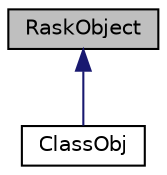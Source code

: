 digraph "RaskObject"
{
 // LATEX_PDF_SIZE
  edge [fontname="Helvetica",fontsize="10",labelfontname="Helvetica",labelfontsize="10"];
  node [fontname="Helvetica",fontsize="10",shape=record];
  Node1 [label="RaskObject",height=0.2,width=0.4,color="black", fillcolor="grey75", style="filled", fontcolor="black",tooltip="Contains properties to run the timer, often at intervals or single shot."];
  Node1 -> Node2 [dir="back",color="midnightblue",fontsize="10",style="solid",fontname="Helvetica"];
  Node2 [label="ClassObj",height=0.2,width=0.4,color="black", fillcolor="white", style="filled",URL="$d1/d81/class_class_obj.html",tooltip=" "];
}
